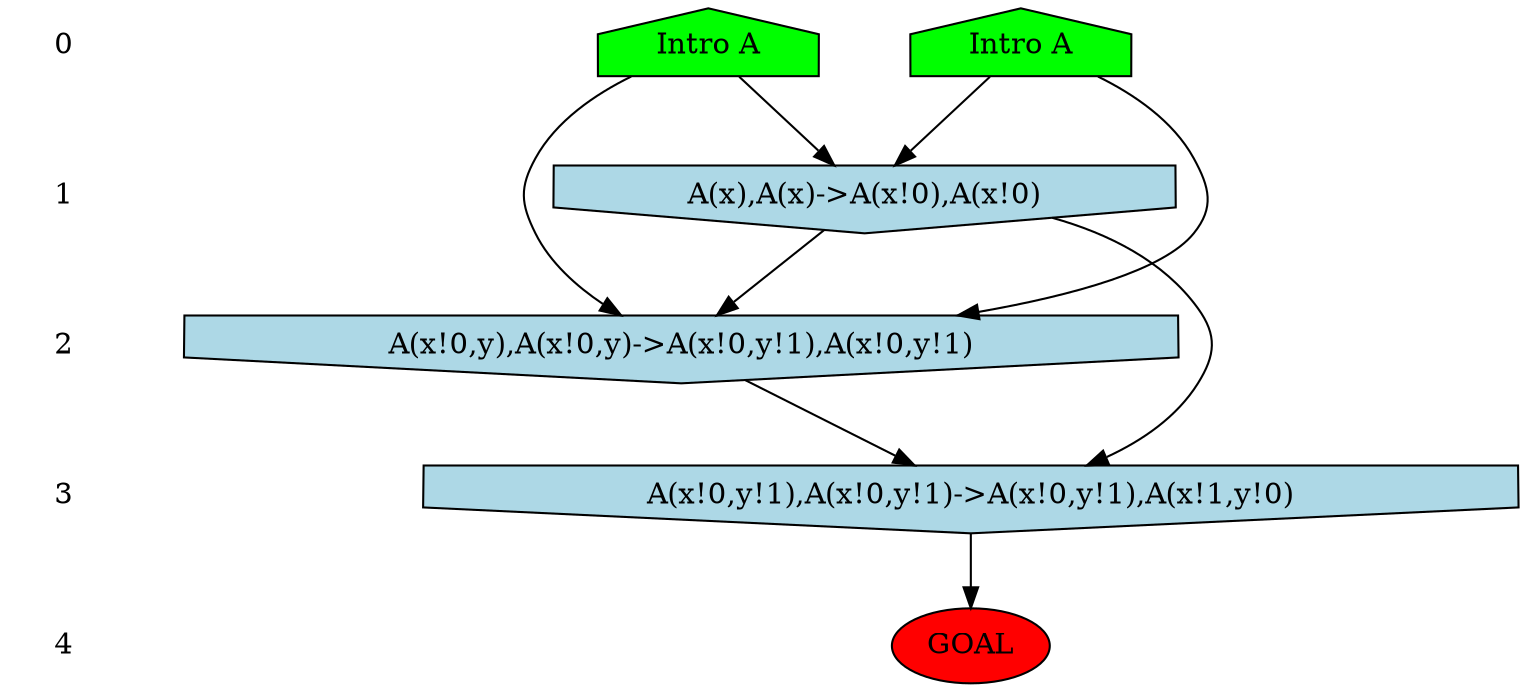 /* Compression of 12 causal flows obtained in average at 2.179281E+00 t.u */
/* Compressed causal flows were: [1;2;3;4;5;6;7;8;9;10;11;12] */
digraph G{
 ranksep=.5 ; 
{ rank = same ; "0" [shape=plaintext] ; node_1 [label ="Intro A", shape=house, style=filled, fillcolor=green] ;
node_2 [label ="Intro A", shape=house, style=filled, fillcolor=green] ;
}
{ rank = same ; "1" [shape=plaintext] ; node_3 [label="A(x),A(x)->A(x!0),A(x!0)", shape=invhouse, style=filled, fillcolor = lightblue] ;
}
{ rank = same ; "2" [shape=plaintext] ; node_4 [label="A(x!0,y),A(x!0,y)->A(x!0,y!1),A(x!0,y!1)", shape=invhouse, style=filled, fillcolor = lightblue] ;
}
{ rank = same ; "3" [shape=plaintext] ; node_5 [label="A(x!0,y!1),A(x!0,y!1)->A(x!0,y!1),A(x!1,y!0)", shape=invhouse, style=filled, fillcolor = lightblue] ;
}
{ rank = same ; "4" [shape=plaintext] ; node_6 [label ="GOAL", style=filled, fillcolor=red] ;
}
"0" -> "1" [style="invis"]; 
"1" -> "2" [style="invis"]; 
"2" -> "3" [style="invis"]; 
"3" -> "4" [style="invis"]; 
node_1 -> node_3
node_2 -> node_3
node_1 -> node_4
node_2 -> node_4
node_3 -> node_4
node_3 -> node_5
node_4 -> node_5
node_5 -> node_6
}
/*
 Dot generation time: 0.003143
*/